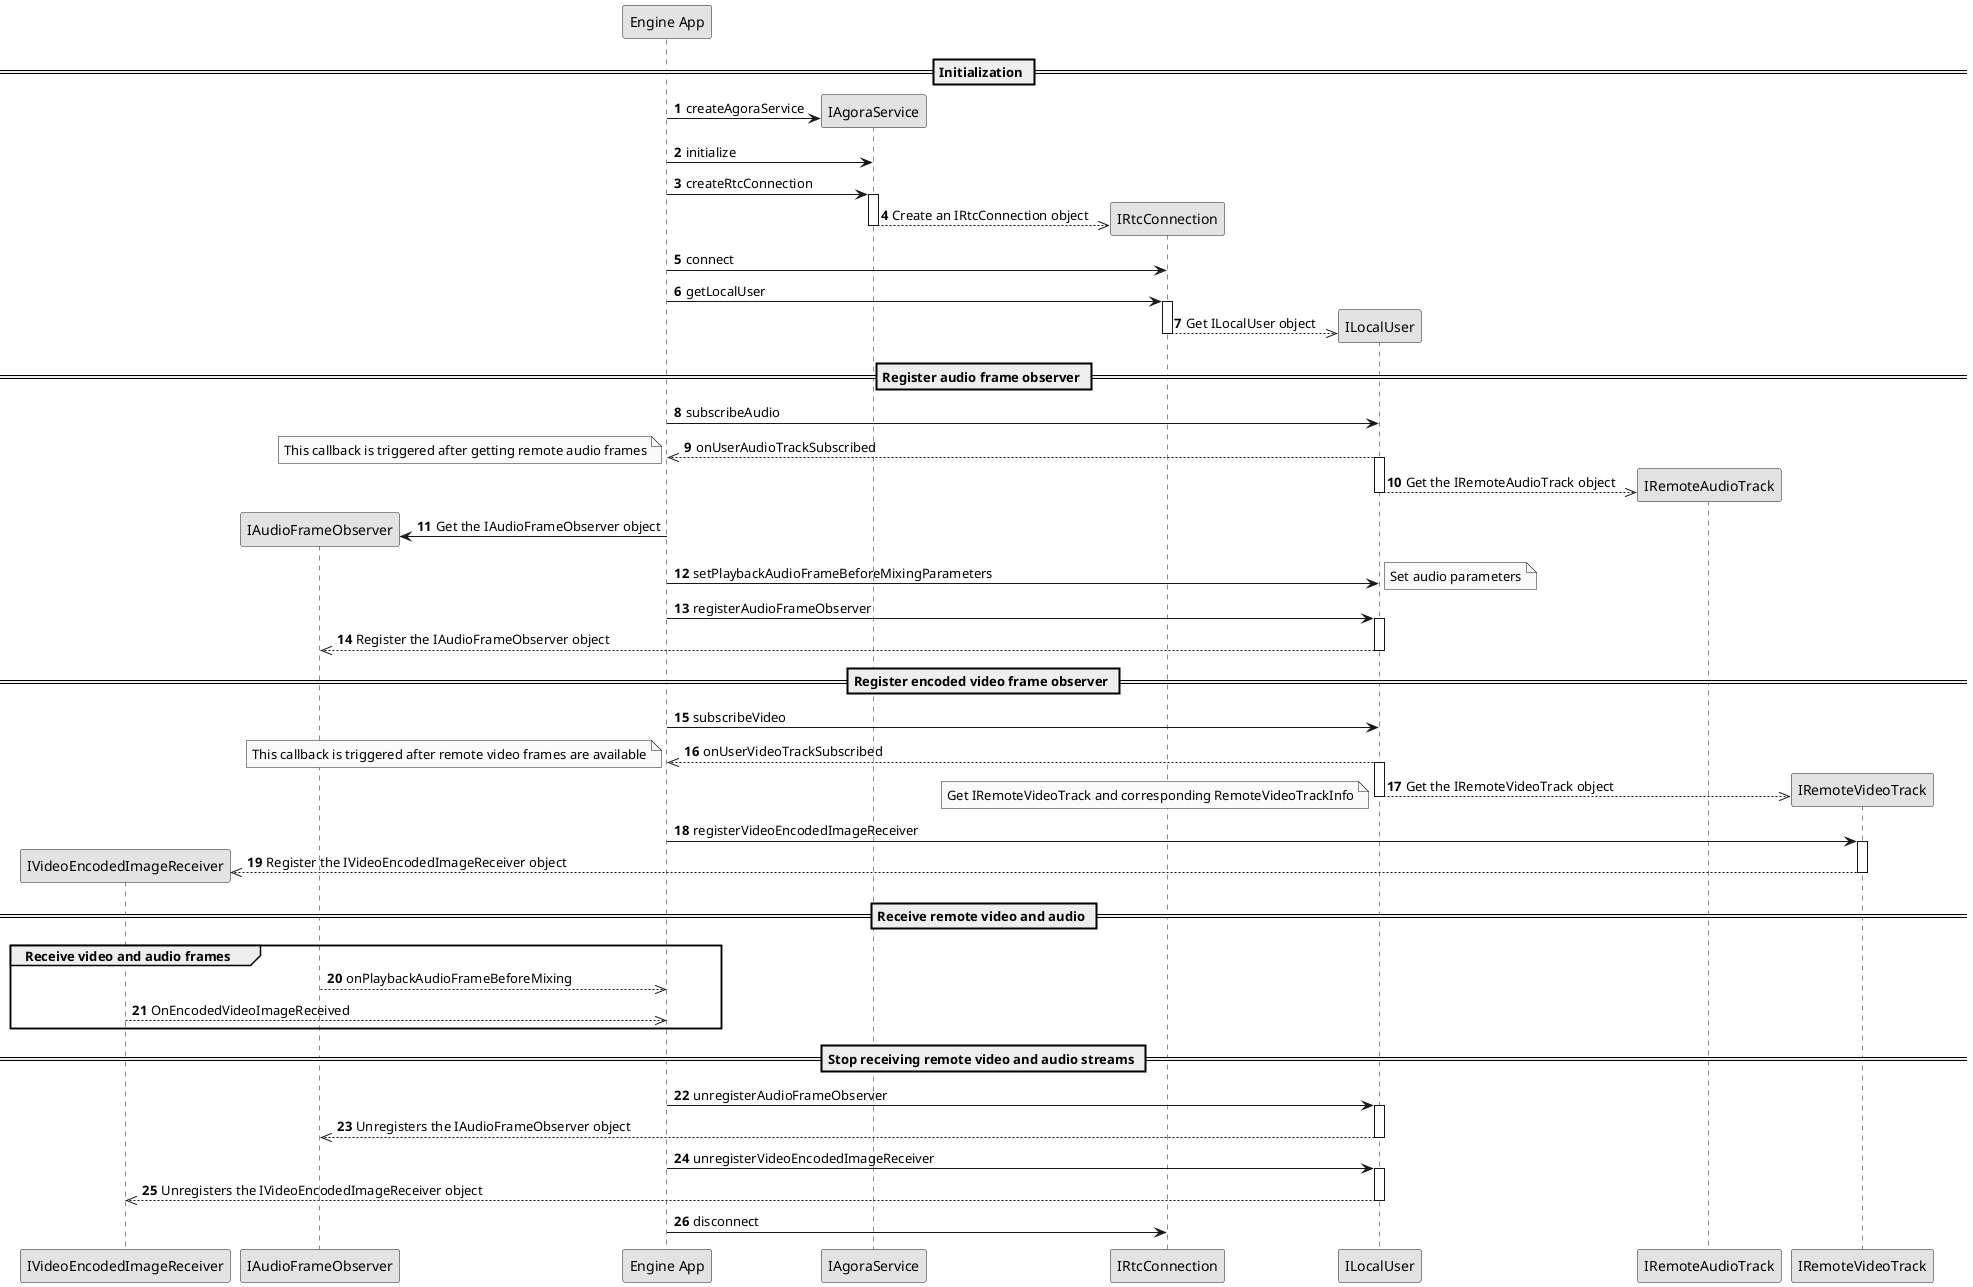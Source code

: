 @startuml
autonumber
skinparam monochrome true
participant IVideoEncodedImageReceiver
participant IAudioFrameObserver
participant "Engine App"

== Initialization ==
create IAgoraService
"Engine App"->IAgoraService: createAgoraService
"Engine App"->IAgoraService: initialize
"Engine App"->IAgoraService: createRtcConnection
activate IAgoraService
create IRtcConnection
IAgoraService-->>IRtcConnection: Create an IRtcConnection object
deactivate IAgoraService

"Engine App"->IRtcConnection: connect

"Engine App"->IRtcConnection: getLocalUser
activate IRtcConnection
create ILocalUser
IRtcConnection-->>ILocalUser: Get ILocalUser object
deactivate IRtcConnection

== Register audio frame observer ==

"Engine App"->ILocalUser: subscribeAudio
ILocalUser-->>"Engine App": onUserAudioTrackSubscribed
note left: This callback is triggered after getting remote audio frames
activate ILocalUser
create IRemoteAudioTrack
ILocalUser-->>IRemoteAudioTrack: Get the IRemoteAudioTrack object
deactivate ILocalUser
create IAudioFrameObserver
IAudioFrameObserver<-"Engine App": Get the IAudioFrameObserver object
"Engine App"->ILocalUser: setPlaybackAudioFrameBeforeMixingParameters
note right: Set audio parameters
"Engine App"->ILocalUser: registerAudioFrameObserver
activate ILocalUser
ILocalUser-->>IAudioFrameObserver:  Register the IAudioFrameObserver object
deactivate ILocalUser


== Register encoded video frame observer ==

"Engine App"->ILocalUser: subscribeVideo
ILocalUser-->>"Engine App": onUserVideoTrackSubscribed
note left: This callback is triggered after remote video frames are available
activate ILocalUser
create IRemoteVideoTrack
ILocalUser-->>IRemoteVideoTrack: Get the IRemoteVideoTrack object
deactivate ILocalUser
note left: Get IRemoteVideoTrack and corresponding RemoteVideoTrackInfo


"Engine App"->IRemoteVideoTrack: registerVideoEncodedImageReceiver
activate IRemoteVideoTrack
create IVideoEncodedImageReceiver
IRemoteVideoTrack-->>IVideoEncodedImageReceiver: Register the IVideoEncodedImageReceiver object
deactivate IRemoteVideoTrack

== Receive remote video and audio ==
group Receive video and audio frames
IAudioFrameObserver-->>"Engine App": onPlaybackAudioFrameBeforeMixing

IVideoEncodedImageReceiver-->>"Engine App":OnEncodedVideoImageReceived
end

== Stop receiving remote video and audio streams ==
"Engine App"->ILocalUser: unregisterAudioFrameObserver
activate ILocalUser
ILocalUser-->>IAudioFrameObserver: Unregisters the IAudioFrameObserver object
deactivate ILocalUser
"Engine App"->ILocalUser: unregisterVideoEncodedImageReceiver
activate ILocalUser
ILocalUser -->> IVideoEncodedImageReceiver: Unregisters the IVideoEncodedImageReceiver object
deactivate ILocalUser
"Engine App"->IRtcConnection: disconnect
@enduml
